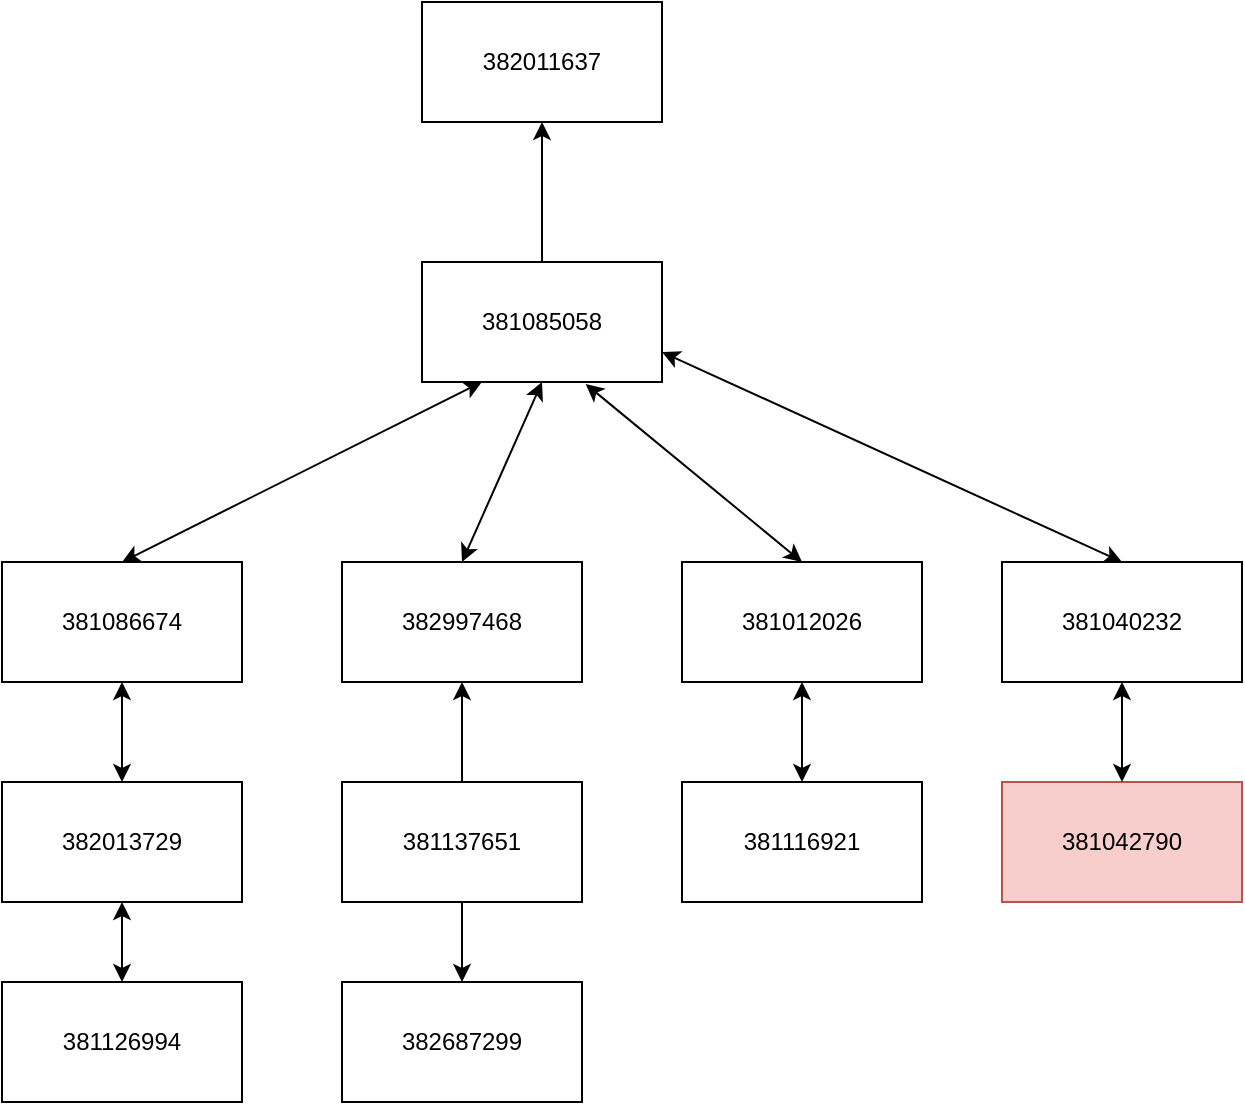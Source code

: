 <mxfile version="20.6.0" type="github" pages="2">
  <diagram id="eBlviBqeZyTuikxmEPvk" name="Corp_for_findcase">
    <mxGraphModel dx="2349" dy="846" grid="1" gridSize="10" guides="1" tooltips="1" connect="1" arrows="1" fold="1" page="1" pageScale="1" pageWidth="1920" pageHeight="1200" math="0" shadow="0">
      <root>
        <mxCell id="0" />
        <mxCell id="1" parent="0" />
        <mxCell id="nK_DFVyRdio7D8olwncM-1" value="382011637" style="rounded=0;whiteSpace=wrap;html=1;" vertex="1" parent="1">
          <mxGeometry x="620" y="150" width="120" height="60" as="geometry" />
        </mxCell>
        <mxCell id="nK_DFVyRdio7D8olwncM-3" style="edgeStyle=orthogonalEdgeStyle;rounded=0;orthogonalLoop=1;jettySize=auto;html=1;entryX=0.5;entryY=1;entryDx=0;entryDy=0;" edge="1" parent="1" source="nK_DFVyRdio7D8olwncM-2" target="nK_DFVyRdio7D8olwncM-1">
          <mxGeometry relative="1" as="geometry" />
        </mxCell>
        <mxCell id="nK_DFVyRdio7D8olwncM-2" value="381085058" style="rounded=0;whiteSpace=wrap;html=1;" vertex="1" parent="1">
          <mxGeometry x="620" y="280" width="120" height="60" as="geometry" />
        </mxCell>
        <mxCell id="nK_DFVyRdio7D8olwncM-4" value="381086674" style="rounded=0;whiteSpace=wrap;html=1;" vertex="1" parent="1">
          <mxGeometry x="410" y="430" width="120" height="60" as="geometry" />
        </mxCell>
        <mxCell id="nK_DFVyRdio7D8olwncM-5" value="382997468" style="rounded=0;whiteSpace=wrap;html=1;" vertex="1" parent="1">
          <mxGeometry x="580" y="430" width="120" height="60" as="geometry" />
        </mxCell>
        <mxCell id="nK_DFVyRdio7D8olwncM-6" value="381012026" style="rounded=0;whiteSpace=wrap;html=1;" vertex="1" parent="1">
          <mxGeometry x="750" y="430" width="120" height="60" as="geometry" />
        </mxCell>
        <mxCell id="nK_DFVyRdio7D8olwncM-7" value="381040232" style="rounded=0;whiteSpace=wrap;html=1;" vertex="1" parent="1">
          <mxGeometry x="910" y="430" width="120" height="60" as="geometry" />
        </mxCell>
        <mxCell id="nK_DFVyRdio7D8olwncM-8" value="382013729" style="rounded=0;whiteSpace=wrap;html=1;" vertex="1" parent="1">
          <mxGeometry x="410" y="540" width="120" height="60" as="geometry" />
        </mxCell>
        <mxCell id="nK_DFVyRdio7D8olwncM-18" value="" style="edgeStyle=orthogonalEdgeStyle;rounded=0;orthogonalLoop=1;jettySize=auto;html=1;" edge="1" parent="1" source="nK_DFVyRdio7D8olwncM-9" target="nK_DFVyRdio7D8olwncM-13">
          <mxGeometry relative="1" as="geometry" />
        </mxCell>
        <mxCell id="nK_DFVyRdio7D8olwncM-19" value="" style="edgeStyle=orthogonalEdgeStyle;rounded=0;orthogonalLoop=1;jettySize=auto;html=1;" edge="1" parent="1" source="nK_DFVyRdio7D8olwncM-9" target="nK_DFVyRdio7D8olwncM-5">
          <mxGeometry relative="1" as="geometry" />
        </mxCell>
        <mxCell id="nK_DFVyRdio7D8olwncM-9" value="381137651" style="rounded=0;whiteSpace=wrap;html=1;" vertex="1" parent="1">
          <mxGeometry x="580" y="540" width="120" height="60" as="geometry" />
        </mxCell>
        <mxCell id="nK_DFVyRdio7D8olwncM-10" value="381116921" style="rounded=0;whiteSpace=wrap;html=1;" vertex="1" parent="1">
          <mxGeometry x="750" y="540" width="120" height="60" as="geometry" />
        </mxCell>
        <mxCell id="nK_DFVyRdio7D8olwncM-11" value="381042790" style="rounded=0;whiteSpace=wrap;html=1;fillColor=#f8cecc;strokeColor=#b85450;" vertex="1" parent="1">
          <mxGeometry x="910" y="540" width="120" height="60" as="geometry" />
        </mxCell>
        <mxCell id="nK_DFVyRdio7D8olwncM-12" value="381126994" style="rounded=0;whiteSpace=wrap;html=1;" vertex="1" parent="1">
          <mxGeometry x="410" y="640" width="120" height="60" as="geometry" />
        </mxCell>
        <mxCell id="nK_DFVyRdio7D8olwncM-13" value="382687299" style="rounded=0;whiteSpace=wrap;html=1;" vertex="1" parent="1">
          <mxGeometry x="580" y="640" width="120" height="60" as="geometry" />
        </mxCell>
        <mxCell id="nK_DFVyRdio7D8olwncM-15" value="" style="endArrow=classic;startArrow=classic;html=1;rounded=0;entryX=0.5;entryY=1;entryDx=0;entryDy=0;exitX=0.5;exitY=0;exitDx=0;exitDy=0;" edge="1" parent="1" source="nK_DFVyRdio7D8olwncM-12" target="nK_DFVyRdio7D8olwncM-8">
          <mxGeometry width="50" height="50" relative="1" as="geometry">
            <mxPoint x="450" y="660" as="sourcePoint" />
            <mxPoint x="500" y="610" as="targetPoint" />
          </mxGeometry>
        </mxCell>
        <mxCell id="nK_DFVyRdio7D8olwncM-16" value="" style="endArrow=classic;startArrow=classic;html=1;rounded=0;entryX=0.5;entryY=1;entryDx=0;entryDy=0;exitX=0.5;exitY=0;exitDx=0;exitDy=0;" edge="1" parent="1" source="nK_DFVyRdio7D8olwncM-8" target="nK_DFVyRdio7D8olwncM-4">
          <mxGeometry width="50" height="50" relative="1" as="geometry">
            <mxPoint x="340" y="560" as="sourcePoint" />
            <mxPoint x="390" y="510" as="targetPoint" />
          </mxGeometry>
        </mxCell>
        <mxCell id="nK_DFVyRdio7D8olwncM-17" value="" style="endArrow=classic;startArrow=classic;html=1;rounded=0;exitX=0.5;exitY=0;exitDx=0;exitDy=0;entryX=0.25;entryY=1;entryDx=0;entryDy=0;" edge="1" parent="1" source="nK_DFVyRdio7D8olwncM-4" target="nK_DFVyRdio7D8olwncM-2">
          <mxGeometry width="50" height="50" relative="1" as="geometry">
            <mxPoint x="480" y="390" as="sourcePoint" />
            <mxPoint x="530" y="340" as="targetPoint" />
          </mxGeometry>
        </mxCell>
        <mxCell id="nK_DFVyRdio7D8olwncM-20" value="" style="endArrow=classic;startArrow=classic;html=1;rounded=0;exitX=0.5;exitY=0;exitDx=0;exitDy=0;" edge="1" parent="1" source="nK_DFVyRdio7D8olwncM-5">
          <mxGeometry width="50" height="50" relative="1" as="geometry">
            <mxPoint x="720" y="410" as="sourcePoint" />
            <mxPoint x="680" y="340" as="targetPoint" />
          </mxGeometry>
        </mxCell>
        <mxCell id="nK_DFVyRdio7D8olwncM-23" value="" style="endArrow=classic;startArrow=classic;html=1;rounded=0;entryX=0.682;entryY=1.017;entryDx=0;entryDy=0;entryPerimeter=0;exitX=0.5;exitY=0;exitDx=0;exitDy=0;" edge="1" parent="1" source="nK_DFVyRdio7D8olwncM-6" target="nK_DFVyRdio7D8olwncM-2">
          <mxGeometry width="50" height="50" relative="1" as="geometry">
            <mxPoint x="830" y="410" as="sourcePoint" />
            <mxPoint x="880" y="360" as="targetPoint" />
          </mxGeometry>
        </mxCell>
        <mxCell id="nK_DFVyRdio7D8olwncM-24" value="" style="endArrow=classic;startArrow=classic;html=1;rounded=0;entryX=0.5;entryY=1;entryDx=0;entryDy=0;" edge="1" parent="1" source="nK_DFVyRdio7D8olwncM-10" target="nK_DFVyRdio7D8olwncM-6">
          <mxGeometry width="50" height="50" relative="1" as="geometry">
            <mxPoint x="770" y="690" as="sourcePoint" />
            <mxPoint x="820" y="640" as="targetPoint" />
          </mxGeometry>
        </mxCell>
        <mxCell id="nK_DFVyRdio7D8olwncM-25" value="" style="endArrow=classic;startArrow=classic;html=1;rounded=0;entryX=0.5;entryY=1;entryDx=0;entryDy=0;exitX=0.5;exitY=0;exitDx=0;exitDy=0;" edge="1" parent="1" source="nK_DFVyRdio7D8olwncM-11" target="nK_DFVyRdio7D8olwncM-7">
          <mxGeometry width="50" height="50" relative="1" as="geometry">
            <mxPoint x="920" y="700" as="sourcePoint" />
            <mxPoint x="970" y="650" as="targetPoint" />
          </mxGeometry>
        </mxCell>
        <mxCell id="nK_DFVyRdio7D8olwncM-26" value="" style="endArrow=classic;startArrow=classic;html=1;rounded=0;entryX=1;entryY=0.75;entryDx=0;entryDy=0;exitX=0.5;exitY=0;exitDx=0;exitDy=0;" edge="1" parent="1" source="nK_DFVyRdio7D8olwncM-7" target="nK_DFVyRdio7D8olwncM-2">
          <mxGeometry width="50" height="50" relative="1" as="geometry">
            <mxPoint x="920" y="390" as="sourcePoint" />
            <mxPoint x="970" y="340" as="targetPoint" />
          </mxGeometry>
        </mxCell>
      </root>
    </mxGraphModel>
  </diagram>
  <diagram id="wboghnndJe_pZULOKbnJ" name="Testing">
    <mxGraphModel dx="2349" dy="846" grid="1" gridSize="10" guides="1" tooltips="1" connect="1" arrows="1" fold="1" page="1" pageScale="1" pageWidth="1920" pageHeight="1200" math="0" shadow="0">
      <root>
        <mxCell id="0" />
        <mxCell id="1" parent="0" />
        <mxCell id="V8IGM1haX_PLqdn8gnAF-24" value="" style="rounded=0;whiteSpace=wrap;html=1;horizontal=1;verticalAlign=middle;labelPosition=center;verticalLabelPosition=middle;align=center;" vertex="1" parent="1">
          <mxGeometry x="80" y="160" width="990" height="490" as="geometry" />
        </mxCell>
        <mxCell id="wzC1fGU2Mc0wG2vZjvPm-1" value="7182311876" style="rounded=0;whiteSpace=wrap;html=1;fillColor=#d5e8d4;strokeColor=#82b366;" vertex="1" parent="1">
          <mxGeometry x="300" y="180" width="120" height="60" as="geometry" />
        </mxCell>
        <mxCell id="wzC1fGU2Mc0wG2vZjvPm-3" value="348069373" style="rounded=0;whiteSpace=wrap;html=1;" vertex="1" parent="1">
          <mxGeometry x="300" y="280" width="120" height="60" as="geometry" />
        </mxCell>
        <mxCell id="wzC1fGU2Mc0wG2vZjvPm-4" value="241077411" style="rounded=0;whiteSpace=wrap;html=1;" vertex="1" parent="1">
          <mxGeometry x="120" y="400" width="120" height="60" as="geometry" />
        </mxCell>
        <mxCell id="wzC1fGU2Mc0wG2vZjvPm-6" value="11000088" style="rounded=0;whiteSpace=wrap;html=1;" vertex="1" parent="1">
          <mxGeometry x="300" y="400" width="120" height="60" as="geometry" />
        </mxCell>
        <mxCell id="wzC1fGU2Mc0wG2vZjvPm-7" value="12851563" style="rounded=0;whiteSpace=wrap;html=1;" vertex="1" parent="1">
          <mxGeometry x="720" y="400" width="120" height="60" as="geometry" />
        </mxCell>
        <mxCell id="wzC1fGU2Mc0wG2vZjvPm-8" value="12043939" style="rounded=0;whiteSpace=wrap;html=1;" vertex="1" parent="1">
          <mxGeometry x="220" y="530" width="120" height="60" as="geometry" />
        </mxCell>
        <mxCell id="wzC1fGU2Mc0wG2vZjvPm-9" value="11010245" style="rounded=0;whiteSpace=wrap;html=1;" vertex="1" parent="1">
          <mxGeometry x="390" y="530" width="120" height="60" as="geometry" />
        </mxCell>
        <mxCell id="wzC1fGU2Mc0wG2vZjvPm-12" value="83257768" style="rounded=0;whiteSpace=wrap;html=1;" vertex="1" parent="1">
          <mxGeometry x="590" y="530" width="120" height="60" as="geometry" />
        </mxCell>
        <mxCell id="wzC1fGU2Mc0wG2vZjvPm-14" value="442469881" style="rounded=0;whiteSpace=wrap;html=1;" vertex="1" parent="1">
          <mxGeometry x="740" y="530" width="120" height="60" as="geometry" />
        </mxCell>
        <mxCell id="wzC1fGU2Mc0wG2vZjvPm-15" value="461081908" style="rounded=0;whiteSpace=wrap;html=1;" vertex="1" parent="1">
          <mxGeometry x="890" y="530" width="120" height="60" as="geometry" />
        </mxCell>
        <mxCell id="V8IGM1haX_PLqdn8gnAF-1" value="" style="endArrow=classic;startArrow=classic;html=1;rounded=0;exitX=0.5;exitY=0;exitDx=0;exitDy=0;entryX=0.5;entryY=1;entryDx=0;entryDy=0;" edge="1" parent="1" target="wzC1fGU2Mc0wG2vZjvPm-6">
          <mxGeometry width="50" height="50" relative="1" as="geometry">
            <mxPoint x="280" y="530" as="sourcePoint" />
            <mxPoint x="460" y="440" as="targetPoint" />
          </mxGeometry>
        </mxCell>
        <mxCell id="V8IGM1haX_PLqdn8gnAF-2" value="" style="endArrow=classic;startArrow=classic;html=1;rounded=0;exitX=0.5;exitY=0;exitDx=0;exitDy=0;entryX=0.5;entryY=1;entryDx=0;entryDy=0;" edge="1" parent="1" source="wzC1fGU2Mc0wG2vZjvPm-9" target="wzC1fGU2Mc0wG2vZjvPm-6">
          <mxGeometry width="50" height="50" relative="1" as="geometry">
            <mxPoint x="290" y="540" as="sourcePoint" />
            <mxPoint x="470" y="450" as="targetPoint" />
          </mxGeometry>
        </mxCell>
        <mxCell id="V8IGM1haX_PLqdn8gnAF-3" value="" style="endArrow=classic;startArrow=classic;html=1;rounded=0;exitX=0.5;exitY=0;exitDx=0;exitDy=0;entryX=0.5;entryY=1;entryDx=0;entryDy=0;" edge="1" parent="1" source="wzC1fGU2Mc0wG2vZjvPm-4" target="wzC1fGU2Mc0wG2vZjvPm-3">
          <mxGeometry width="50" height="50" relative="1" as="geometry">
            <mxPoint x="300" y="550" as="sourcePoint" />
            <mxPoint x="480" y="460" as="targetPoint" />
          </mxGeometry>
        </mxCell>
        <mxCell id="V8IGM1haX_PLqdn8gnAF-4" value="" style="endArrow=classic;startArrow=classic;html=1;rounded=0;exitX=0.5;exitY=0;exitDx=0;exitDy=0;entryX=0.5;entryY=1;entryDx=0;entryDy=0;" edge="1" parent="1" source="wzC1fGU2Mc0wG2vZjvPm-6" target="wzC1fGU2Mc0wG2vZjvPm-3">
          <mxGeometry width="50" height="50" relative="1" as="geometry">
            <mxPoint x="310" y="560" as="sourcePoint" />
            <mxPoint x="490" y="470" as="targetPoint" />
          </mxGeometry>
        </mxCell>
        <mxCell id="V8IGM1haX_PLqdn8gnAF-5" value="" style="endArrow=classic;startArrow=classic;html=1;rounded=0;exitX=0.5;exitY=0;exitDx=0;exitDy=0;entryX=0.5;entryY=1;entryDx=0;entryDy=0;" edge="1" parent="1" source="wzC1fGU2Mc0wG2vZjvPm-12" target="wzC1fGU2Mc0wG2vZjvPm-7">
          <mxGeometry width="50" height="50" relative="1" as="geometry">
            <mxPoint x="320" y="570" as="sourcePoint" />
            <mxPoint x="500" y="480" as="targetPoint" />
          </mxGeometry>
        </mxCell>
        <mxCell id="V8IGM1haX_PLqdn8gnAF-6" value="" style="endArrow=classic;startArrow=classic;html=1;rounded=0;exitX=0.5;exitY=0;exitDx=0;exitDy=0;" edge="1" parent="1" source="wzC1fGU2Mc0wG2vZjvPm-14">
          <mxGeometry width="50" height="50" relative="1" as="geometry">
            <mxPoint x="330" y="580" as="sourcePoint" />
            <mxPoint x="780" y="460" as="targetPoint" />
          </mxGeometry>
        </mxCell>
        <mxCell id="V8IGM1haX_PLqdn8gnAF-7" value="" style="endArrow=classic;startArrow=classic;html=1;rounded=0;exitX=0.5;exitY=0;exitDx=0;exitDy=0;entryX=0.558;entryY=1.002;entryDx=0;entryDy=0;entryPerimeter=0;" edge="1" parent="1" source="wzC1fGU2Mc0wG2vZjvPm-15" target="wzC1fGU2Mc0wG2vZjvPm-7">
          <mxGeometry width="50" height="50" relative="1" as="geometry">
            <mxPoint x="340" y="590" as="sourcePoint" />
            <mxPoint x="520" y="500" as="targetPoint" />
          </mxGeometry>
        </mxCell>
        <mxCell id="V8IGM1haX_PLqdn8gnAF-8" value="" style="endArrow=classic;startArrow=classic;html=1;rounded=0;exitX=0.611;exitY=1.017;exitDx=0;exitDy=0;entryX=0.5;entryY=0;entryDx=0;entryDy=0;exitPerimeter=0;" edge="1" parent="1" source="wzC1fGU2Mc0wG2vZjvPm-3" target="wzC1fGU2Mc0wG2vZjvPm-7">
          <mxGeometry width="50" height="50" relative="1" as="geometry">
            <mxPoint x="350" y="600" as="sourcePoint" />
            <mxPoint x="530" y="510" as="targetPoint" />
          </mxGeometry>
        </mxCell>
        <mxCell id="V8IGM1haX_PLqdn8gnAF-9" value="" style="endArrow=classic;startArrow=classic;html=1;rounded=0;exitX=0.5;exitY=1;exitDx=0;exitDy=0;" edge="1" parent="1" source="wzC1fGU2Mc0wG2vZjvPm-1" target="wzC1fGU2Mc0wG2vZjvPm-3">
          <mxGeometry width="50" height="50" relative="1" as="geometry">
            <mxPoint x="360" y="610" as="sourcePoint" />
            <mxPoint x="540" y="520" as="targetPoint" />
          </mxGeometry>
        </mxCell>
        <mxCell id="V8IGM1haX_PLqdn8gnAF-11" value="50" style="text;html=1;strokeColor=#82b366;fillColor=#d5e8d4;align=center;verticalAlign=middle;whiteSpace=wrap;rounded=0;" vertex="1" parent="1">
          <mxGeometry x="190" y="440" width="50" height="20" as="geometry" />
        </mxCell>
        <mxCell id="V8IGM1haX_PLqdn8gnAF-13" value="100" style="text;html=1;strokeColor=#82b366;fillColor=#d5e8d4;align=center;verticalAlign=middle;whiteSpace=wrap;rounded=0;" vertex="1" parent="1">
          <mxGeometry x="290" y="570" width="50" height="20" as="geometry" />
        </mxCell>
        <mxCell id="V8IGM1haX_PLqdn8gnAF-14" value="-500" style="text;html=1;strokeColor=#b85450;fillColor=#f8cecc;align=center;verticalAlign=middle;whiteSpace=wrap;rounded=0;" vertex="1" parent="1">
          <mxGeometry x="370" y="440" width="50" height="20" as="geometry" />
        </mxCell>
        <mxCell id="V8IGM1haX_PLqdn8gnAF-15" value="200" style="text;html=1;strokeColor=#82b366;fillColor=#d5e8d4;align=center;verticalAlign=middle;whiteSpace=wrap;rounded=0;" vertex="1" parent="1">
          <mxGeometry x="460" y="570" width="50" height="20" as="geometry" />
        </mxCell>
        <mxCell id="V8IGM1haX_PLqdn8gnAF-16" value="50" style="text;html=1;strokeColor=#82b366;fillColor=#d5e8d4;align=center;verticalAlign=middle;whiteSpace=wrap;rounded=0;" vertex="1" parent="1">
          <mxGeometry x="660" y="570" width="50" height="20" as="geometry" />
        </mxCell>
        <mxCell id="V8IGM1haX_PLqdn8gnAF-17" value="100" style="text;html=1;strokeColor=#82b366;fillColor=#d5e8d4;align=center;verticalAlign=middle;whiteSpace=wrap;rounded=0;" vertex="1" parent="1">
          <mxGeometry x="790" y="440" width="50" height="20" as="geometry" />
        </mxCell>
        <mxCell id="V8IGM1haX_PLqdn8gnAF-18" value="-100" style="text;html=1;strokeColor=#b85450;fillColor=#f8cecc;align=center;verticalAlign=middle;whiteSpace=wrap;rounded=0;" vertex="1" parent="1">
          <mxGeometry x="810" y="570" width="50" height="20" as="geometry" />
        </mxCell>
        <mxCell id="V8IGM1haX_PLqdn8gnAF-19" value="0" style="text;html=1;strokeColor=#82b366;fillColor=#d5e8d4;align=center;verticalAlign=middle;whiteSpace=wrap;rounded=0;" vertex="1" parent="1">
          <mxGeometry x="960" y="570" width="50" height="20" as="geometry" />
        </mxCell>
        <mxCell id="V8IGM1haX_PLqdn8gnAF-20" value="0" style="text;html=1;strokeColor=#82b366;fillColor=#d5e8d4;align=center;verticalAlign=middle;whiteSpace=wrap;rounded=0;" vertex="1" parent="1">
          <mxGeometry x="370" y="320" width="50" height="20" as="geometry" />
        </mxCell>
        <mxCell id="V8IGM1haX_PLqdn8gnAF-21" value="100" style="text;html=1;strokeColor=#82b366;fillColor=#d5e8d4;align=center;verticalAlign=middle;whiteSpace=wrap;rounded=0;" vertex="1" parent="1">
          <mxGeometry x="370" y="220" width="50" height="20" as="geometry" />
        </mxCell>
        <mxCell id="V8IGM1haX_PLqdn8gnAF-23" value="&lt;h1&gt;Case1# No MinU/D, end game L0=0&lt;/h1&gt;&lt;p&gt;All account direction = &quot;B&quot;&lt;/p&gt;&lt;p&gt;All account No min up/down&lt;/p&gt;" style="text;html=1;strokeColor=none;fillColor=none;spacing=5;spacingTop=-20;whiteSpace=wrap;overflow=hidden;rounded=0;" vertex="1" parent="1">
          <mxGeometry x="40" y="40" width="440" height="120" as="geometry" />
        </mxCell>
        <mxCell id="V8IGM1haX_PLqdn8gnAF-25" value="" style="rounded=0;whiteSpace=wrap;html=1;" vertex="1" parent="1">
          <mxGeometry x="1120" y="160" width="990" height="490" as="geometry" />
        </mxCell>
        <mxCell id="V8IGM1haX_PLqdn8gnAF-26" value="7182311876" style="rounded=0;whiteSpace=wrap;html=1;fillColor=#d5e8d4;strokeColor=#82b366;" vertex="1" parent="1">
          <mxGeometry x="1340" y="180" width="120" height="60" as="geometry" />
        </mxCell>
        <mxCell id="V8IGM1haX_PLqdn8gnAF-27" value="348069373" style="rounded=0;whiteSpace=wrap;html=1;" vertex="1" parent="1">
          <mxGeometry x="1340" y="280" width="120" height="60" as="geometry" />
        </mxCell>
        <mxCell id="V8IGM1haX_PLqdn8gnAF-28" value="241077411" style="rounded=0;whiteSpace=wrap;html=1;" vertex="1" parent="1">
          <mxGeometry x="1160" y="400" width="120" height="60" as="geometry" />
        </mxCell>
        <mxCell id="V8IGM1haX_PLqdn8gnAF-29" value="11000088" style="rounded=0;whiteSpace=wrap;html=1;" vertex="1" parent="1">
          <mxGeometry x="1340" y="400" width="120" height="60" as="geometry" />
        </mxCell>
        <mxCell id="V8IGM1haX_PLqdn8gnAF-30" value="12851563" style="rounded=0;whiteSpace=wrap;html=1;" vertex="1" parent="1">
          <mxGeometry x="1760" y="400" width="120" height="60" as="geometry" />
        </mxCell>
        <mxCell id="V8IGM1haX_PLqdn8gnAF-31" value="12043939" style="rounded=0;whiteSpace=wrap;html=1;" vertex="1" parent="1">
          <mxGeometry x="1260" y="530" width="120" height="60" as="geometry" />
        </mxCell>
        <mxCell id="V8IGM1haX_PLqdn8gnAF-32" value="11010245" style="rounded=0;whiteSpace=wrap;html=1;" vertex="1" parent="1">
          <mxGeometry x="1430" y="530" width="120" height="60" as="geometry" />
        </mxCell>
        <mxCell id="V8IGM1haX_PLqdn8gnAF-33" value="83257768" style="rounded=0;whiteSpace=wrap;html=1;" vertex="1" parent="1">
          <mxGeometry x="1630" y="530" width="120" height="60" as="geometry" />
        </mxCell>
        <mxCell id="V8IGM1haX_PLqdn8gnAF-34" value="442469881" style="rounded=0;whiteSpace=wrap;html=1;" vertex="1" parent="1">
          <mxGeometry x="1780" y="530" width="120" height="60" as="geometry" />
        </mxCell>
        <mxCell id="V8IGM1haX_PLqdn8gnAF-35" value="461081908" style="rounded=0;whiteSpace=wrap;html=1;" vertex="1" parent="1">
          <mxGeometry x="1930" y="530" width="120" height="60" as="geometry" />
        </mxCell>
        <mxCell id="V8IGM1haX_PLqdn8gnAF-36" value="" style="endArrow=classic;startArrow=classic;html=1;rounded=0;exitX=0.5;exitY=0;exitDx=0;exitDy=0;entryX=0.5;entryY=1;entryDx=0;entryDy=0;" edge="1" parent="1" target="V8IGM1haX_PLqdn8gnAF-29">
          <mxGeometry width="50" height="50" relative="1" as="geometry">
            <mxPoint x="1320" y="530" as="sourcePoint" />
            <mxPoint x="1500" y="440" as="targetPoint" />
          </mxGeometry>
        </mxCell>
        <mxCell id="V8IGM1haX_PLqdn8gnAF-37" value="" style="endArrow=classic;startArrow=classic;html=1;rounded=0;exitX=0.5;exitY=0;exitDx=0;exitDy=0;entryX=0.5;entryY=1;entryDx=0;entryDy=0;" edge="1" parent="1" source="V8IGM1haX_PLqdn8gnAF-32" target="V8IGM1haX_PLqdn8gnAF-29">
          <mxGeometry width="50" height="50" relative="1" as="geometry">
            <mxPoint x="1330" y="540" as="sourcePoint" />
            <mxPoint x="1510" y="450" as="targetPoint" />
          </mxGeometry>
        </mxCell>
        <mxCell id="V8IGM1haX_PLqdn8gnAF-38" value="" style="endArrow=classic;startArrow=classic;html=1;rounded=0;exitX=0.5;exitY=0;exitDx=0;exitDy=0;entryX=0.5;entryY=1;entryDx=0;entryDy=0;" edge="1" parent="1" source="V8IGM1haX_PLqdn8gnAF-28" target="V8IGM1haX_PLqdn8gnAF-27">
          <mxGeometry width="50" height="50" relative="1" as="geometry">
            <mxPoint x="1340" y="550" as="sourcePoint" />
            <mxPoint x="1520" y="460" as="targetPoint" />
          </mxGeometry>
        </mxCell>
        <mxCell id="V8IGM1haX_PLqdn8gnAF-39" value="" style="endArrow=classic;startArrow=classic;html=1;rounded=0;exitX=0.5;exitY=0;exitDx=0;exitDy=0;entryX=0.5;entryY=1;entryDx=0;entryDy=0;" edge="1" parent="1" source="V8IGM1haX_PLqdn8gnAF-29" target="V8IGM1haX_PLqdn8gnAF-27">
          <mxGeometry width="50" height="50" relative="1" as="geometry">
            <mxPoint x="1350" y="560" as="sourcePoint" />
            <mxPoint x="1530" y="470" as="targetPoint" />
          </mxGeometry>
        </mxCell>
        <mxCell id="V8IGM1haX_PLqdn8gnAF-40" value="" style="endArrow=classic;startArrow=classic;html=1;rounded=0;exitX=0.5;exitY=0;exitDx=0;exitDy=0;entryX=0.5;entryY=1;entryDx=0;entryDy=0;" edge="1" parent="1" source="V8IGM1haX_PLqdn8gnAF-33" target="V8IGM1haX_PLqdn8gnAF-30">
          <mxGeometry width="50" height="50" relative="1" as="geometry">
            <mxPoint x="1360" y="570" as="sourcePoint" />
            <mxPoint x="1540" y="480" as="targetPoint" />
          </mxGeometry>
        </mxCell>
        <mxCell id="V8IGM1haX_PLqdn8gnAF-41" value="" style="endArrow=classic;startArrow=classic;html=1;rounded=0;exitX=0.5;exitY=0;exitDx=0;exitDy=0;" edge="1" parent="1" source="V8IGM1haX_PLqdn8gnAF-34">
          <mxGeometry width="50" height="50" relative="1" as="geometry">
            <mxPoint x="1370" y="580" as="sourcePoint" />
            <mxPoint x="1820" y="460" as="targetPoint" />
          </mxGeometry>
        </mxCell>
        <mxCell id="V8IGM1haX_PLqdn8gnAF-42" value="" style="endArrow=classic;startArrow=classic;html=1;rounded=0;exitX=0.5;exitY=0;exitDx=0;exitDy=0;entryX=0.558;entryY=1.002;entryDx=0;entryDy=0;entryPerimeter=0;" edge="1" parent="1" source="V8IGM1haX_PLqdn8gnAF-35" target="V8IGM1haX_PLqdn8gnAF-30">
          <mxGeometry width="50" height="50" relative="1" as="geometry">
            <mxPoint x="1380" y="590" as="sourcePoint" />
            <mxPoint x="1560" y="500" as="targetPoint" />
          </mxGeometry>
        </mxCell>
        <mxCell id="V8IGM1haX_PLqdn8gnAF-43" value="" style="endArrow=classic;startArrow=classic;html=1;rounded=0;exitX=0.611;exitY=1.017;exitDx=0;exitDy=0;entryX=0.5;entryY=0;entryDx=0;entryDy=0;exitPerimeter=0;" edge="1" parent="1" source="V8IGM1haX_PLqdn8gnAF-27" target="V8IGM1haX_PLqdn8gnAF-30">
          <mxGeometry width="50" height="50" relative="1" as="geometry">
            <mxPoint x="1390" y="600" as="sourcePoint" />
            <mxPoint x="1570" y="510" as="targetPoint" />
          </mxGeometry>
        </mxCell>
        <mxCell id="V8IGM1haX_PLqdn8gnAF-44" value="" style="endArrow=classic;startArrow=classic;html=1;rounded=0;exitX=0.5;exitY=1;exitDx=0;exitDy=0;" edge="1" parent="1" source="V8IGM1haX_PLqdn8gnAF-26" target="V8IGM1haX_PLqdn8gnAF-27">
          <mxGeometry width="50" height="50" relative="1" as="geometry">
            <mxPoint x="1400" y="610" as="sourcePoint" />
            <mxPoint x="1580" y="520" as="targetPoint" />
          </mxGeometry>
        </mxCell>
        <mxCell id="V8IGM1haX_PLqdn8gnAF-45" value="0" style="text;html=1;strokeColor=#82b366;fillColor=#d5e8d4;align=center;verticalAlign=middle;whiteSpace=wrap;rounded=0;" vertex="1" parent="1">
          <mxGeometry x="1230" y="440" width="50" height="20" as="geometry" />
        </mxCell>
        <mxCell id="V8IGM1haX_PLqdn8gnAF-46" value="0" style="text;html=1;strokeColor=#82b366;fillColor=#d5e8d4;align=center;verticalAlign=middle;whiteSpace=wrap;rounded=0;" vertex="1" parent="1">
          <mxGeometry x="1330" y="570" width="50" height="20" as="geometry" />
        </mxCell>
        <mxCell id="V8IGM1haX_PLqdn8gnAF-47" value="0" style="text;html=1;strokeColor=#b85450;fillColor=#f8cecc;align=center;verticalAlign=middle;whiteSpace=wrap;rounded=0;" vertex="1" parent="1">
          <mxGeometry x="1410" y="440" width="50" height="20" as="geometry" />
        </mxCell>
        <mxCell id="V8IGM1haX_PLqdn8gnAF-48" value="0" style="text;html=1;strokeColor=#82b366;fillColor=#d5e8d4;align=center;verticalAlign=middle;whiteSpace=wrap;rounded=0;" vertex="1" parent="1">
          <mxGeometry x="1500" y="570" width="50" height="20" as="geometry" />
        </mxCell>
        <mxCell id="V8IGM1haX_PLqdn8gnAF-49" value="0" style="text;html=1;strokeColor=#82b366;fillColor=#d5e8d4;align=center;verticalAlign=middle;whiteSpace=wrap;rounded=0;" vertex="1" parent="1">
          <mxGeometry x="1700" y="570" width="50" height="20" as="geometry" />
        </mxCell>
        <mxCell id="V8IGM1haX_PLqdn8gnAF-50" value="0" style="text;html=1;strokeColor=#82b366;fillColor=#d5e8d4;align=center;verticalAlign=middle;whiteSpace=wrap;rounded=0;" vertex="1" parent="1">
          <mxGeometry x="1830" y="440" width="50" height="20" as="geometry" />
        </mxCell>
        <mxCell id="V8IGM1haX_PLqdn8gnAF-51" value="0" style="text;html=1;strokeColor=#b85450;fillColor=#f8cecc;align=center;verticalAlign=middle;whiteSpace=wrap;rounded=0;" vertex="1" parent="1">
          <mxGeometry x="1850" y="570" width="50" height="20" as="geometry" />
        </mxCell>
        <mxCell id="V8IGM1haX_PLqdn8gnAF-52" value="0" style="text;html=1;strokeColor=#82b366;fillColor=#d5e8d4;align=center;verticalAlign=middle;whiteSpace=wrap;rounded=0;" vertex="1" parent="1">
          <mxGeometry x="2000" y="570" width="50" height="20" as="geometry" />
        </mxCell>
        <mxCell id="V8IGM1haX_PLqdn8gnAF-53" value="0" style="text;html=1;strokeColor=#82b366;fillColor=#d5e8d4;align=center;verticalAlign=middle;whiteSpace=wrap;rounded=0;" vertex="1" parent="1">
          <mxGeometry x="1410" y="320" width="50" height="20" as="geometry" />
        </mxCell>
        <mxCell id="V8IGM1haX_PLqdn8gnAF-54" value="0" style="text;html=1;strokeColor=#82b366;fillColor=#d5e8d4;align=center;verticalAlign=middle;whiteSpace=wrap;rounded=0;" vertex="1" parent="1">
          <mxGeometry x="1410" y="220" width="50" height="20" as="geometry" />
        </mxCell>
        <mxCell id="V8IGM1haX_PLqdn8gnAF-55" value="BEFORE" style="text;html=1;strokeColor=#d6b656;fillColor=#fff2cc;align=center;verticalAlign=middle;whiteSpace=wrap;rounded=0;" vertex="1" parent="1">
          <mxGeometry x="1010" y="160" width="60" height="30" as="geometry" />
        </mxCell>
        <mxCell id="V8IGM1haX_PLqdn8gnAF-56" value="AFTER" style="text;html=1;strokeColor=#d6b656;fillColor=#fff2cc;align=center;verticalAlign=middle;whiteSpace=wrap;rounded=0;" vertex="1" parent="1">
          <mxGeometry x="2050" y="160" width="60" height="30" as="geometry" />
        </mxCell>
        <mxCell id="gJ94b78RB14Nldt3sizs-1" value="" style="rounded=0;whiteSpace=wrap;html=1;horizontal=1;verticalAlign=middle;labelPosition=center;verticalLabelPosition=middle;align=center;" vertex="1" parent="1">
          <mxGeometry x="80" y="820" width="990" height="490" as="geometry" />
        </mxCell>
        <mxCell id="gJ94b78RB14Nldt3sizs-2" value="7182311876" style="rounded=0;whiteSpace=wrap;html=1;fillColor=#d5e8d4;strokeColor=#82b366;" vertex="1" parent="1">
          <mxGeometry x="300" y="840" width="120" height="60" as="geometry" />
        </mxCell>
        <mxCell id="gJ94b78RB14Nldt3sizs-3" value="348069373" style="rounded=0;whiteSpace=wrap;html=1;" vertex="1" parent="1">
          <mxGeometry x="300" y="940" width="120" height="60" as="geometry" />
        </mxCell>
        <mxCell id="gJ94b78RB14Nldt3sizs-4" value="241077411" style="rounded=0;whiteSpace=wrap;html=1;" vertex="1" parent="1">
          <mxGeometry x="120" y="1060" width="120" height="60" as="geometry" />
        </mxCell>
        <mxCell id="gJ94b78RB14Nldt3sizs-5" value="11000088" style="rounded=0;whiteSpace=wrap;html=1;" vertex="1" parent="1">
          <mxGeometry x="300" y="1060" width="120" height="60" as="geometry" />
        </mxCell>
        <mxCell id="gJ94b78RB14Nldt3sizs-6" value="12851563" style="rounded=0;whiteSpace=wrap;html=1;" vertex="1" parent="1">
          <mxGeometry x="720" y="1060" width="120" height="60" as="geometry" />
        </mxCell>
        <mxCell id="gJ94b78RB14Nldt3sizs-7" value="12043939" style="rounded=0;whiteSpace=wrap;html=1;" vertex="1" parent="1">
          <mxGeometry x="220" y="1190" width="120" height="60" as="geometry" />
        </mxCell>
        <mxCell id="gJ94b78RB14Nldt3sizs-8" value="11010245" style="rounded=0;whiteSpace=wrap;html=1;" vertex="1" parent="1">
          <mxGeometry x="390" y="1190" width="120" height="60" as="geometry" />
        </mxCell>
        <mxCell id="gJ94b78RB14Nldt3sizs-9" value="83257768" style="rounded=0;whiteSpace=wrap;html=1;" vertex="1" parent="1">
          <mxGeometry x="590" y="1190" width="120" height="60" as="geometry" />
        </mxCell>
        <mxCell id="gJ94b78RB14Nldt3sizs-10" value="442469881" style="rounded=0;whiteSpace=wrap;html=1;" vertex="1" parent="1">
          <mxGeometry x="740" y="1190" width="120" height="60" as="geometry" />
        </mxCell>
        <mxCell id="gJ94b78RB14Nldt3sizs-11" value="461081908" style="rounded=0;whiteSpace=wrap;html=1;" vertex="1" parent="1">
          <mxGeometry x="890" y="1190" width="120" height="60" as="geometry" />
        </mxCell>
        <mxCell id="gJ94b78RB14Nldt3sizs-12" value="" style="endArrow=classic;startArrow=classic;html=1;rounded=0;exitX=0.5;exitY=0;exitDx=0;exitDy=0;entryX=0.5;entryY=1;entryDx=0;entryDy=0;" edge="1" parent="1" target="gJ94b78RB14Nldt3sizs-5">
          <mxGeometry width="50" height="50" relative="1" as="geometry">
            <mxPoint x="280" y="1190" as="sourcePoint" />
            <mxPoint x="460" y="1100" as="targetPoint" />
          </mxGeometry>
        </mxCell>
        <mxCell id="gJ94b78RB14Nldt3sizs-13" value="" style="endArrow=classic;startArrow=classic;html=1;rounded=0;exitX=0.5;exitY=0;exitDx=0;exitDy=0;entryX=0.5;entryY=1;entryDx=0;entryDy=0;" edge="1" parent="1" source="gJ94b78RB14Nldt3sizs-8" target="gJ94b78RB14Nldt3sizs-5">
          <mxGeometry width="50" height="50" relative="1" as="geometry">
            <mxPoint x="290" y="1200" as="sourcePoint" />
            <mxPoint x="470" y="1110" as="targetPoint" />
          </mxGeometry>
        </mxCell>
        <mxCell id="gJ94b78RB14Nldt3sizs-14" value="" style="endArrow=classic;startArrow=classic;html=1;rounded=0;exitX=0.5;exitY=0;exitDx=0;exitDy=0;entryX=0.5;entryY=1;entryDx=0;entryDy=0;" edge="1" parent="1" source="gJ94b78RB14Nldt3sizs-4" target="gJ94b78RB14Nldt3sizs-3">
          <mxGeometry width="50" height="50" relative="1" as="geometry">
            <mxPoint x="300" y="1210" as="sourcePoint" />
            <mxPoint x="480" y="1120" as="targetPoint" />
          </mxGeometry>
        </mxCell>
        <mxCell id="gJ94b78RB14Nldt3sizs-15" value="" style="endArrow=classic;startArrow=classic;html=1;rounded=0;exitX=0.5;exitY=0;exitDx=0;exitDy=0;entryX=0.5;entryY=1;entryDx=0;entryDy=0;" edge="1" parent="1" source="gJ94b78RB14Nldt3sizs-5" target="gJ94b78RB14Nldt3sizs-3">
          <mxGeometry width="50" height="50" relative="1" as="geometry">
            <mxPoint x="310" y="1220" as="sourcePoint" />
            <mxPoint x="490" y="1130" as="targetPoint" />
          </mxGeometry>
        </mxCell>
        <mxCell id="gJ94b78RB14Nldt3sizs-16" value="" style="endArrow=classic;startArrow=classic;html=1;rounded=0;exitX=0.5;exitY=0;exitDx=0;exitDy=0;entryX=0.5;entryY=1;entryDx=0;entryDy=0;" edge="1" parent="1" source="gJ94b78RB14Nldt3sizs-9" target="gJ94b78RB14Nldt3sizs-6">
          <mxGeometry width="50" height="50" relative="1" as="geometry">
            <mxPoint x="320" y="1230" as="sourcePoint" />
            <mxPoint x="500" y="1140" as="targetPoint" />
          </mxGeometry>
        </mxCell>
        <mxCell id="gJ94b78RB14Nldt3sizs-17" value="" style="endArrow=classic;startArrow=classic;html=1;rounded=0;exitX=0.5;exitY=0;exitDx=0;exitDy=0;" edge="1" parent="1" source="gJ94b78RB14Nldt3sizs-10">
          <mxGeometry width="50" height="50" relative="1" as="geometry">
            <mxPoint x="330" y="1240" as="sourcePoint" />
            <mxPoint x="780" y="1120" as="targetPoint" />
          </mxGeometry>
        </mxCell>
        <mxCell id="gJ94b78RB14Nldt3sizs-18" value="" style="endArrow=classic;startArrow=classic;html=1;rounded=0;exitX=0.5;exitY=0;exitDx=0;exitDy=0;entryX=0.558;entryY=1.002;entryDx=0;entryDy=0;entryPerimeter=0;" edge="1" parent="1" source="gJ94b78RB14Nldt3sizs-11" target="gJ94b78RB14Nldt3sizs-6">
          <mxGeometry width="50" height="50" relative="1" as="geometry">
            <mxPoint x="340" y="1250" as="sourcePoint" />
            <mxPoint x="520" y="1160" as="targetPoint" />
          </mxGeometry>
        </mxCell>
        <mxCell id="gJ94b78RB14Nldt3sizs-19" value="" style="endArrow=classic;startArrow=classic;html=1;rounded=0;exitX=0.611;exitY=1.017;exitDx=0;exitDy=0;entryX=0.5;entryY=0;entryDx=0;entryDy=0;exitPerimeter=0;" edge="1" parent="1" source="gJ94b78RB14Nldt3sizs-3" target="gJ94b78RB14Nldt3sizs-6">
          <mxGeometry width="50" height="50" relative="1" as="geometry">
            <mxPoint x="350" y="1260" as="sourcePoint" />
            <mxPoint x="530" y="1170" as="targetPoint" />
          </mxGeometry>
        </mxCell>
        <mxCell id="gJ94b78RB14Nldt3sizs-20" value="" style="endArrow=classic;startArrow=classic;html=1;rounded=0;exitX=0.5;exitY=1;exitDx=0;exitDy=0;" edge="1" parent="1" source="gJ94b78RB14Nldt3sizs-2" target="gJ94b78RB14Nldt3sizs-3">
          <mxGeometry width="50" height="50" relative="1" as="geometry">
            <mxPoint x="360" y="1270" as="sourcePoint" />
            <mxPoint x="540" y="1180" as="targetPoint" />
          </mxGeometry>
        </mxCell>
        <mxCell id="gJ94b78RB14Nldt3sizs-21" value="50" style="text;html=1;strokeColor=#82b366;fillColor=#d5e8d4;align=center;verticalAlign=middle;whiteSpace=wrap;rounded=0;" vertex="1" parent="1">
          <mxGeometry x="190" y="1100" width="50" height="20" as="geometry" />
        </mxCell>
        <mxCell id="gJ94b78RB14Nldt3sizs-22" value="100" style="text;html=1;strokeColor=#82b366;fillColor=#d5e8d4;align=center;verticalAlign=middle;whiteSpace=wrap;rounded=0;" vertex="1" parent="1">
          <mxGeometry x="290" y="1230" width="50" height="20" as="geometry" />
        </mxCell>
        <mxCell id="gJ94b78RB14Nldt3sizs-23" value="-500" style="text;html=1;strokeColor=#b85450;fillColor=#f8cecc;align=center;verticalAlign=middle;whiteSpace=wrap;rounded=0;" vertex="1" parent="1">
          <mxGeometry x="370" y="1100" width="50" height="20" as="geometry" />
        </mxCell>
        <mxCell id="gJ94b78RB14Nldt3sizs-24" value="250" style="text;html=1;strokeColor=#82b366;fillColor=#d5e8d4;align=center;verticalAlign=middle;whiteSpace=wrap;rounded=0;" vertex="1" parent="1">
          <mxGeometry x="460" y="1230" width="50" height="20" as="geometry" />
        </mxCell>
        <mxCell id="gJ94b78RB14Nldt3sizs-25" value="50" style="text;html=1;strokeColor=#82b366;fillColor=#d5e8d4;align=center;verticalAlign=middle;whiteSpace=wrap;rounded=0;" vertex="1" parent="1">
          <mxGeometry x="660" y="1230" width="50" height="20" as="geometry" />
        </mxCell>
        <mxCell id="gJ94b78RB14Nldt3sizs-26" value="100" style="text;html=1;strokeColor=#82b366;fillColor=#d5e8d4;align=center;verticalAlign=middle;whiteSpace=wrap;rounded=0;" vertex="1" parent="1">
          <mxGeometry x="790" y="1100" width="50" height="20" as="geometry" />
        </mxCell>
        <mxCell id="gJ94b78RB14Nldt3sizs-27" value="-100" style="text;html=1;strokeColor=#b85450;fillColor=#f8cecc;align=center;verticalAlign=middle;whiteSpace=wrap;rounded=0;" vertex="1" parent="1">
          <mxGeometry x="810" y="1230" width="50" height="20" as="geometry" />
        </mxCell>
        <mxCell id="gJ94b78RB14Nldt3sizs-28" value="0" style="text;html=1;strokeColor=#82b366;fillColor=#d5e8d4;align=center;verticalAlign=middle;whiteSpace=wrap;rounded=0;" vertex="1" parent="1">
          <mxGeometry x="960" y="1230" width="50" height="20" as="geometry" />
        </mxCell>
        <mxCell id="gJ94b78RB14Nldt3sizs-29" value="0" style="text;html=1;strokeColor=#82b366;fillColor=#d5e8d4;align=center;verticalAlign=middle;whiteSpace=wrap;rounded=0;" vertex="1" parent="1">
          <mxGeometry x="370" y="980" width="50" height="20" as="geometry" />
        </mxCell>
        <mxCell id="gJ94b78RB14Nldt3sizs-30" value="100" style="text;html=1;strokeColor=#82b366;fillColor=#d5e8d4;align=center;verticalAlign=middle;whiteSpace=wrap;rounded=0;" vertex="1" parent="1">
          <mxGeometry x="370" y="880" width="50" height="20" as="geometry" />
        </mxCell>
        <mxCell id="gJ94b78RB14Nldt3sizs-31" value="&lt;h1&gt;Case2# With MinU/D, end game L0=0&lt;/h1&gt;&lt;p&gt;All account direction = &quot;B&quot;&lt;/p&gt;&lt;p&gt;All account No min up/down&lt;/p&gt;" style="text;html=1;strokeColor=none;fillColor=none;spacing=5;spacingTop=-20;whiteSpace=wrap;overflow=hidden;rounded=0;" vertex="1" parent="1">
          <mxGeometry x="40" y="700" width="440" height="120" as="geometry" />
        </mxCell>
        <mxCell id="gJ94b78RB14Nldt3sizs-32" value="" style="rounded=0;whiteSpace=wrap;html=1;" vertex="1" parent="1">
          <mxGeometry x="1120" y="820" width="990" height="490" as="geometry" />
        </mxCell>
        <mxCell id="gJ94b78RB14Nldt3sizs-33" value="7182311876" style="rounded=0;whiteSpace=wrap;html=1;fillColor=#d5e8d4;strokeColor=#82b366;" vertex="1" parent="1">
          <mxGeometry x="1340" y="840" width="120" height="60" as="geometry" />
        </mxCell>
        <mxCell id="gJ94b78RB14Nldt3sizs-34" value="348069373" style="rounded=0;whiteSpace=wrap;html=1;" vertex="1" parent="1">
          <mxGeometry x="1340" y="940" width="120" height="60" as="geometry" />
        </mxCell>
        <mxCell id="gJ94b78RB14Nldt3sizs-35" value="241077411" style="rounded=0;whiteSpace=wrap;html=1;" vertex="1" parent="1">
          <mxGeometry x="1160" y="1060" width="120" height="60" as="geometry" />
        </mxCell>
        <mxCell id="gJ94b78RB14Nldt3sizs-36" value="11000088" style="rounded=0;whiteSpace=wrap;html=1;" vertex="1" parent="1">
          <mxGeometry x="1340" y="1060" width="120" height="60" as="geometry" />
        </mxCell>
        <mxCell id="gJ94b78RB14Nldt3sizs-37" value="12851563" style="rounded=0;whiteSpace=wrap;html=1;" vertex="1" parent="1">
          <mxGeometry x="1760" y="1060" width="120" height="60" as="geometry" />
        </mxCell>
        <mxCell id="gJ94b78RB14Nldt3sizs-38" value="12043939" style="rounded=0;whiteSpace=wrap;html=1;" vertex="1" parent="1">
          <mxGeometry x="1260" y="1190" width="120" height="60" as="geometry" />
        </mxCell>
        <mxCell id="gJ94b78RB14Nldt3sizs-39" value="11010245" style="rounded=0;whiteSpace=wrap;html=1;" vertex="1" parent="1">
          <mxGeometry x="1430" y="1190" width="120" height="60" as="geometry" />
        </mxCell>
        <mxCell id="gJ94b78RB14Nldt3sizs-40" value="83257768" style="rounded=0;whiteSpace=wrap;html=1;" vertex="1" parent="1">
          <mxGeometry x="1630" y="1190" width="120" height="60" as="geometry" />
        </mxCell>
        <mxCell id="gJ94b78RB14Nldt3sizs-41" value="442469881" style="rounded=0;whiteSpace=wrap;html=1;" vertex="1" parent="1">
          <mxGeometry x="1780" y="1190" width="120" height="60" as="geometry" />
        </mxCell>
        <mxCell id="gJ94b78RB14Nldt3sizs-42" value="461081908" style="rounded=0;whiteSpace=wrap;html=1;" vertex="1" parent="1">
          <mxGeometry x="1930" y="1190" width="120" height="60" as="geometry" />
        </mxCell>
        <mxCell id="gJ94b78RB14Nldt3sizs-43" value="" style="endArrow=classic;startArrow=classic;html=1;rounded=0;exitX=0.5;exitY=0;exitDx=0;exitDy=0;entryX=0.5;entryY=1;entryDx=0;entryDy=0;" edge="1" parent="1" target="gJ94b78RB14Nldt3sizs-36">
          <mxGeometry width="50" height="50" relative="1" as="geometry">
            <mxPoint x="1320" y="1190" as="sourcePoint" />
            <mxPoint x="1500" y="1100" as="targetPoint" />
          </mxGeometry>
        </mxCell>
        <mxCell id="gJ94b78RB14Nldt3sizs-44" value="" style="endArrow=classic;startArrow=classic;html=1;rounded=0;exitX=0.5;exitY=0;exitDx=0;exitDy=0;entryX=0.5;entryY=1;entryDx=0;entryDy=0;" edge="1" parent="1" source="gJ94b78RB14Nldt3sizs-39" target="gJ94b78RB14Nldt3sizs-36">
          <mxGeometry width="50" height="50" relative="1" as="geometry">
            <mxPoint x="1330" y="1200" as="sourcePoint" />
            <mxPoint x="1510" y="1110" as="targetPoint" />
          </mxGeometry>
        </mxCell>
        <mxCell id="gJ94b78RB14Nldt3sizs-45" value="" style="endArrow=classic;startArrow=classic;html=1;rounded=0;exitX=0.5;exitY=0;exitDx=0;exitDy=0;entryX=0.5;entryY=1;entryDx=0;entryDy=0;" edge="1" parent="1" source="gJ94b78RB14Nldt3sizs-35" target="gJ94b78RB14Nldt3sizs-34">
          <mxGeometry width="50" height="50" relative="1" as="geometry">
            <mxPoint x="1340" y="1210" as="sourcePoint" />
            <mxPoint x="1520" y="1120" as="targetPoint" />
          </mxGeometry>
        </mxCell>
        <mxCell id="gJ94b78RB14Nldt3sizs-46" value="" style="endArrow=classic;startArrow=classic;html=1;rounded=0;exitX=0.5;exitY=0;exitDx=0;exitDy=0;entryX=0.5;entryY=1;entryDx=0;entryDy=0;" edge="1" parent="1" source="gJ94b78RB14Nldt3sizs-36" target="gJ94b78RB14Nldt3sizs-34">
          <mxGeometry width="50" height="50" relative="1" as="geometry">
            <mxPoint x="1350" y="1220" as="sourcePoint" />
            <mxPoint x="1530" y="1130" as="targetPoint" />
          </mxGeometry>
        </mxCell>
        <mxCell id="gJ94b78RB14Nldt3sizs-47" value="" style="endArrow=classic;startArrow=classic;html=1;rounded=0;exitX=0.5;exitY=0;exitDx=0;exitDy=0;entryX=0.5;entryY=1;entryDx=0;entryDy=0;" edge="1" parent="1" source="gJ94b78RB14Nldt3sizs-40" target="gJ94b78RB14Nldt3sizs-37">
          <mxGeometry width="50" height="50" relative="1" as="geometry">
            <mxPoint x="1360" y="1230" as="sourcePoint" />
            <mxPoint x="1540" y="1140" as="targetPoint" />
          </mxGeometry>
        </mxCell>
        <mxCell id="gJ94b78RB14Nldt3sizs-48" value="" style="endArrow=classic;startArrow=classic;html=1;rounded=0;exitX=0.5;exitY=0;exitDx=0;exitDy=0;" edge="1" parent="1" source="gJ94b78RB14Nldt3sizs-41">
          <mxGeometry width="50" height="50" relative="1" as="geometry">
            <mxPoint x="1370" y="1240" as="sourcePoint" />
            <mxPoint x="1820" y="1120" as="targetPoint" />
          </mxGeometry>
        </mxCell>
        <mxCell id="gJ94b78RB14Nldt3sizs-49" value="" style="endArrow=classic;startArrow=classic;html=1;rounded=0;exitX=0.5;exitY=0;exitDx=0;exitDy=0;entryX=0.558;entryY=1.002;entryDx=0;entryDy=0;entryPerimeter=0;" edge="1" parent="1" source="gJ94b78RB14Nldt3sizs-42" target="gJ94b78RB14Nldt3sizs-37">
          <mxGeometry width="50" height="50" relative="1" as="geometry">
            <mxPoint x="1380" y="1250" as="sourcePoint" />
            <mxPoint x="1560" y="1160" as="targetPoint" />
          </mxGeometry>
        </mxCell>
        <mxCell id="gJ94b78RB14Nldt3sizs-50" value="" style="endArrow=classic;startArrow=classic;html=1;rounded=0;exitX=0.611;exitY=1.017;exitDx=0;exitDy=0;entryX=0.5;entryY=0;entryDx=0;entryDy=0;exitPerimeter=0;" edge="1" parent="1" source="gJ94b78RB14Nldt3sizs-34" target="gJ94b78RB14Nldt3sizs-37">
          <mxGeometry width="50" height="50" relative="1" as="geometry">
            <mxPoint x="1390" y="1260" as="sourcePoint" />
            <mxPoint x="1570" y="1170" as="targetPoint" />
          </mxGeometry>
        </mxCell>
        <mxCell id="gJ94b78RB14Nldt3sizs-51" value="" style="endArrow=classic;startArrow=classic;html=1;rounded=0;exitX=0.5;exitY=1;exitDx=0;exitDy=0;" edge="1" parent="1" source="gJ94b78RB14Nldt3sizs-33" target="gJ94b78RB14Nldt3sizs-34">
          <mxGeometry width="50" height="50" relative="1" as="geometry">
            <mxPoint x="1400" y="1270" as="sourcePoint" />
            <mxPoint x="1580" y="1180" as="targetPoint" />
          </mxGeometry>
        </mxCell>
        <mxCell id="gJ94b78RB14Nldt3sizs-52" value="0" style="text;html=1;strokeColor=#82b366;fillColor=#d5e8d4;align=center;verticalAlign=middle;whiteSpace=wrap;rounded=0;" vertex="1" parent="1">
          <mxGeometry x="1230" y="1100" width="50" height="20" as="geometry" />
        </mxCell>
        <mxCell id="gJ94b78RB14Nldt3sizs-53" value="0" style="text;html=1;strokeColor=#82b366;fillColor=#d5e8d4;align=center;verticalAlign=middle;whiteSpace=wrap;rounded=0;" vertex="1" parent="1">
          <mxGeometry x="1330" y="1230" width="50" height="20" as="geometry" />
        </mxCell>
        <mxCell id="gJ94b78RB14Nldt3sizs-54" value="0" style="text;html=1;strokeColor=#b85450;fillColor=#f8cecc;align=center;verticalAlign=middle;whiteSpace=wrap;rounded=0;" vertex="1" parent="1">
          <mxGeometry x="1410" y="1100" width="50" height="20" as="geometry" />
        </mxCell>
        <mxCell id="gJ94b78RB14Nldt3sizs-55" value="0" style="text;html=1;strokeColor=#82b366;fillColor=#d5e8d4;align=center;verticalAlign=middle;whiteSpace=wrap;rounded=0;" vertex="1" parent="1">
          <mxGeometry x="1500" y="1230" width="50" height="20" as="geometry" />
        </mxCell>
        <mxCell id="gJ94b78RB14Nldt3sizs-56" value="0" style="text;html=1;strokeColor=#82b366;fillColor=#d5e8d4;align=center;verticalAlign=middle;whiteSpace=wrap;rounded=0;" vertex="1" parent="1">
          <mxGeometry x="1700" y="1230" width="50" height="20" as="geometry" />
        </mxCell>
        <mxCell id="gJ94b78RB14Nldt3sizs-57" value="0" style="text;html=1;strokeColor=#82b366;fillColor=#d5e8d4;align=center;verticalAlign=middle;whiteSpace=wrap;rounded=0;" vertex="1" parent="1">
          <mxGeometry x="1830" y="1100" width="50" height="20" as="geometry" />
        </mxCell>
        <mxCell id="gJ94b78RB14Nldt3sizs-58" value="0" style="text;html=1;strokeColor=#b85450;fillColor=#f8cecc;align=center;verticalAlign=middle;whiteSpace=wrap;rounded=0;" vertex="1" parent="1">
          <mxGeometry x="1850" y="1230" width="50" height="20" as="geometry" />
        </mxCell>
        <mxCell id="gJ94b78RB14Nldt3sizs-59" value="0" style="text;html=1;strokeColor=#82b366;fillColor=#d5e8d4;align=center;verticalAlign=middle;whiteSpace=wrap;rounded=0;" vertex="1" parent="1">
          <mxGeometry x="2000" y="1230" width="50" height="20" as="geometry" />
        </mxCell>
        <mxCell id="gJ94b78RB14Nldt3sizs-60" value="0" style="text;html=1;strokeColor=#82b366;fillColor=#d5e8d4;align=center;verticalAlign=middle;whiteSpace=wrap;rounded=0;" vertex="1" parent="1">
          <mxGeometry x="1410" y="980" width="50" height="20" as="geometry" />
        </mxCell>
        <mxCell id="gJ94b78RB14Nldt3sizs-61" value="0" style="text;html=1;strokeColor=#82b366;fillColor=#d5e8d4;align=center;verticalAlign=middle;whiteSpace=wrap;rounded=0;" vertex="1" parent="1">
          <mxGeometry x="1410" y="880" width="50" height="20" as="geometry" />
        </mxCell>
        <mxCell id="gJ94b78RB14Nldt3sizs-62" value="BEFORE" style="text;html=1;strokeColor=#d6b656;fillColor=#fff2cc;align=center;verticalAlign=middle;whiteSpace=wrap;rounded=0;" vertex="1" parent="1">
          <mxGeometry x="1010" y="820" width="60" height="30" as="geometry" />
        </mxCell>
        <mxCell id="gJ94b78RB14Nldt3sizs-63" value="AFTER" style="text;html=1;strokeColor=#d6b656;fillColor=#fff2cc;align=center;verticalAlign=middle;whiteSpace=wrap;rounded=0;" vertex="1" parent="1">
          <mxGeometry x="2050" y="820" width="60" height="30" as="geometry" />
        </mxCell>
        <mxCell id="gJ94b78RB14Nldt3sizs-65" value="MU50" style="text;html=1;strokeColor=#82b366;fillColor=#d5e8d4;align=center;verticalAlign=middle;whiteSpace=wrap;rounded=0;" vertex="1" parent="1">
          <mxGeometry x="220" y="1230" width="50" height="20" as="geometry" />
        </mxCell>
      </root>
    </mxGraphModel>
  </diagram>
</mxfile>
